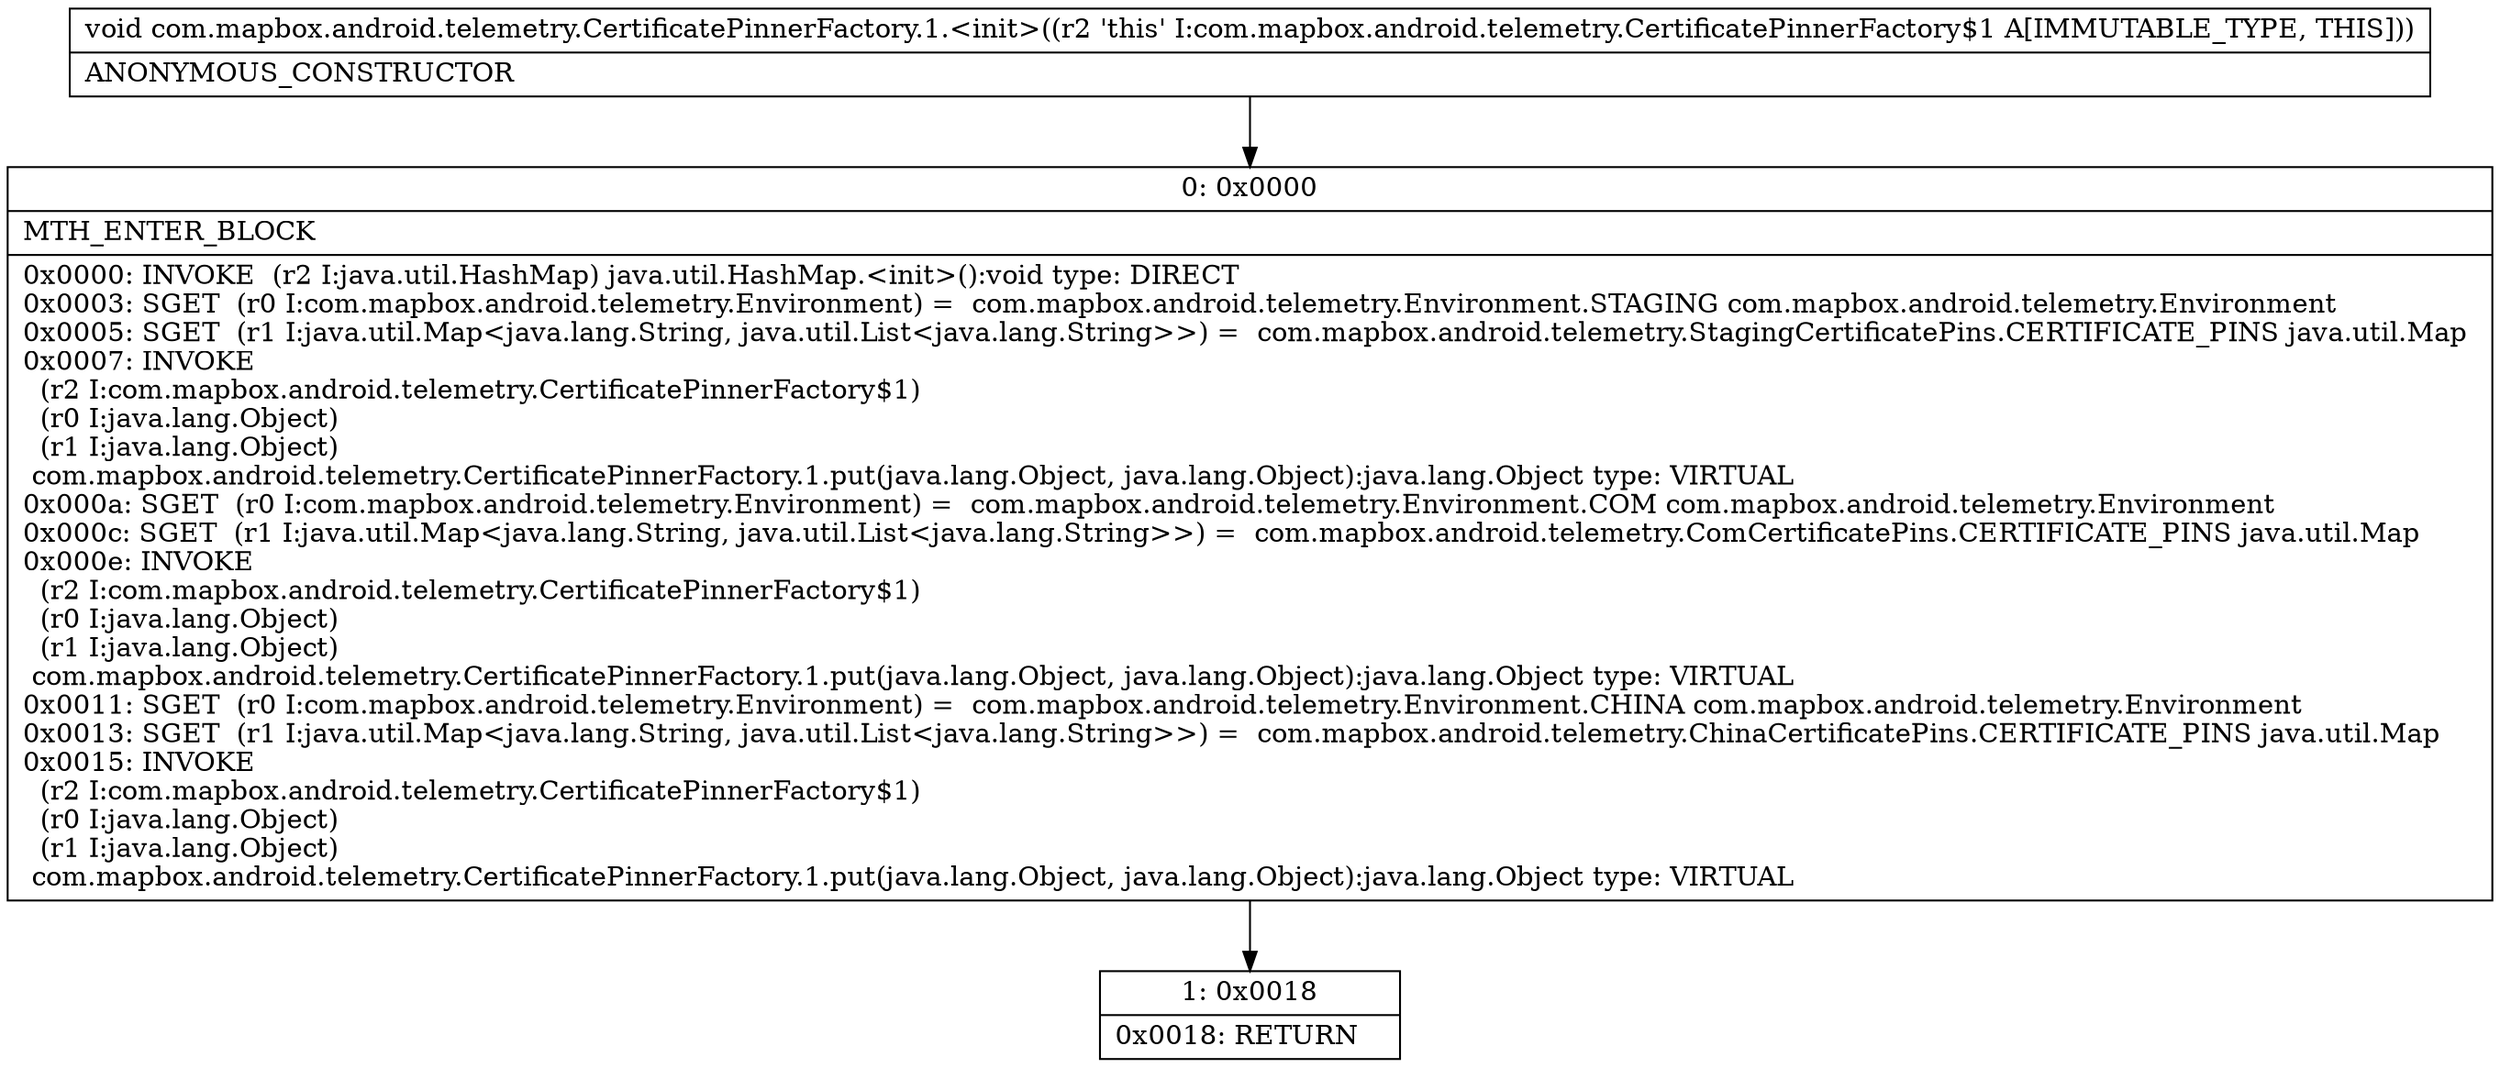 digraph "CFG forcom.mapbox.android.telemetry.CertificatePinnerFactory.1.\<init\>()V" {
Node_0 [shape=record,label="{0\:\ 0x0000|MTH_ENTER_BLOCK\l|0x0000: INVOKE  (r2 I:java.util.HashMap) java.util.HashMap.\<init\>():void type: DIRECT \l0x0003: SGET  (r0 I:com.mapbox.android.telemetry.Environment) =  com.mapbox.android.telemetry.Environment.STAGING com.mapbox.android.telemetry.Environment \l0x0005: SGET  (r1 I:java.util.Map\<java.lang.String, java.util.List\<java.lang.String\>\>) =  com.mapbox.android.telemetry.StagingCertificatePins.CERTIFICATE_PINS java.util.Map \l0x0007: INVOKE  \l  (r2 I:com.mapbox.android.telemetry.CertificatePinnerFactory$1)\l  (r0 I:java.lang.Object)\l  (r1 I:java.lang.Object)\l com.mapbox.android.telemetry.CertificatePinnerFactory.1.put(java.lang.Object, java.lang.Object):java.lang.Object type: VIRTUAL \l0x000a: SGET  (r0 I:com.mapbox.android.telemetry.Environment) =  com.mapbox.android.telemetry.Environment.COM com.mapbox.android.telemetry.Environment \l0x000c: SGET  (r1 I:java.util.Map\<java.lang.String, java.util.List\<java.lang.String\>\>) =  com.mapbox.android.telemetry.ComCertificatePins.CERTIFICATE_PINS java.util.Map \l0x000e: INVOKE  \l  (r2 I:com.mapbox.android.telemetry.CertificatePinnerFactory$1)\l  (r0 I:java.lang.Object)\l  (r1 I:java.lang.Object)\l com.mapbox.android.telemetry.CertificatePinnerFactory.1.put(java.lang.Object, java.lang.Object):java.lang.Object type: VIRTUAL \l0x0011: SGET  (r0 I:com.mapbox.android.telemetry.Environment) =  com.mapbox.android.telemetry.Environment.CHINA com.mapbox.android.telemetry.Environment \l0x0013: SGET  (r1 I:java.util.Map\<java.lang.String, java.util.List\<java.lang.String\>\>) =  com.mapbox.android.telemetry.ChinaCertificatePins.CERTIFICATE_PINS java.util.Map \l0x0015: INVOKE  \l  (r2 I:com.mapbox.android.telemetry.CertificatePinnerFactory$1)\l  (r0 I:java.lang.Object)\l  (r1 I:java.lang.Object)\l com.mapbox.android.telemetry.CertificatePinnerFactory.1.put(java.lang.Object, java.lang.Object):java.lang.Object type: VIRTUAL \l}"];
Node_1 [shape=record,label="{1\:\ 0x0018|0x0018: RETURN   \l}"];
MethodNode[shape=record,label="{void com.mapbox.android.telemetry.CertificatePinnerFactory.1.\<init\>((r2 'this' I:com.mapbox.android.telemetry.CertificatePinnerFactory$1 A[IMMUTABLE_TYPE, THIS]))  | ANONYMOUS_CONSTRUCTOR\l}"];
MethodNode -> Node_0;
Node_0 -> Node_1;
}

